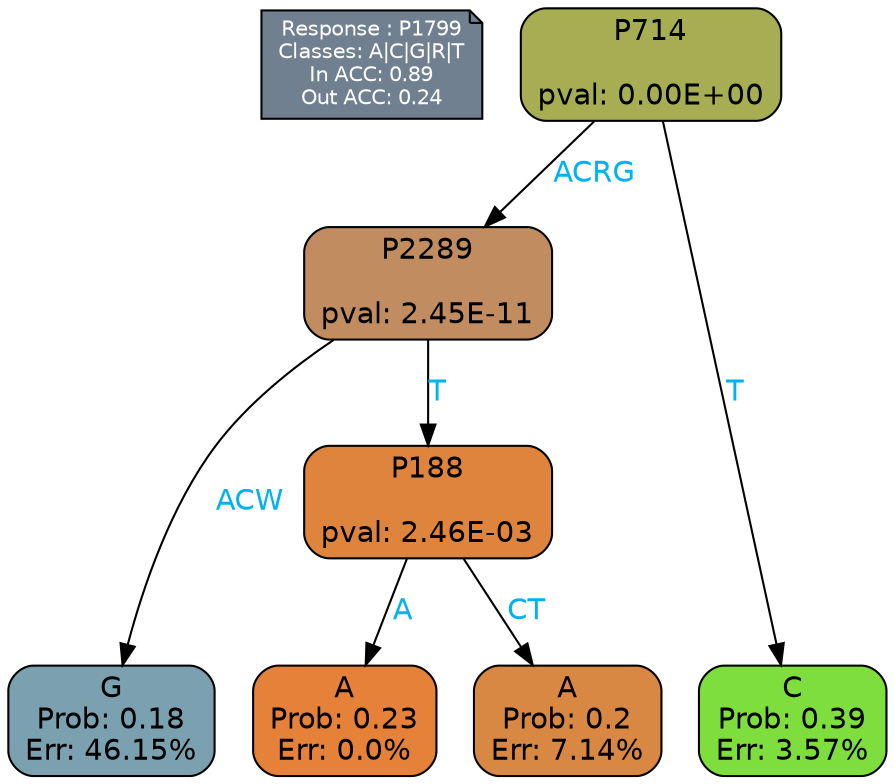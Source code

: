 digraph Tree {
node [shape=box, style="filled, rounded", color="black", fontname=helvetica] ;
graph [ranksep=equally, splines=polylines, bgcolor=transparent, dpi=600] ;
edge [fontname=helvetica] ;
LEGEND [label="Response : P1799
Classes: A|C|G|R|T
In ACC: 0.89
Out ACC: 0.24
",shape=note,align=left,style=filled,fillcolor="slategray",fontcolor="white",fontsize=10];1 [label="P714

pval: 0.00E+00", fillcolor="#a6ad52"] ;
2 [label="P2289

pval: 2.45E-11", fillcolor="#c18c60"] ;
3 [label="G
Prob: 0.18
Err: 46.15%", fillcolor="#7ba0b0"] ;
4 [label="P188

pval: 2.46E-03", fillcolor="#df843d"] ;
5 [label="A
Prob: 0.23
Err: 0.0%", fillcolor="#e58139"] ;
6 [label="A
Prob: 0.2
Err: 7.14%", fillcolor="#d88843"] ;
7 [label="C
Prob: 0.39
Err: 3.57%", fillcolor="#7ede3d"] ;
1 -> 2 [label="ACRG",fontcolor=deepskyblue2] ;
1 -> 7 [label="T",fontcolor=deepskyblue2] ;
2 -> 3 [label="ACW",fontcolor=deepskyblue2] ;
2 -> 4 [label="T",fontcolor=deepskyblue2] ;
4 -> 5 [label="A",fontcolor=deepskyblue2] ;
4 -> 6 [label="CT",fontcolor=deepskyblue2] ;
{rank = same; 3;5;6;7;}{rank = same; LEGEND;1;}}